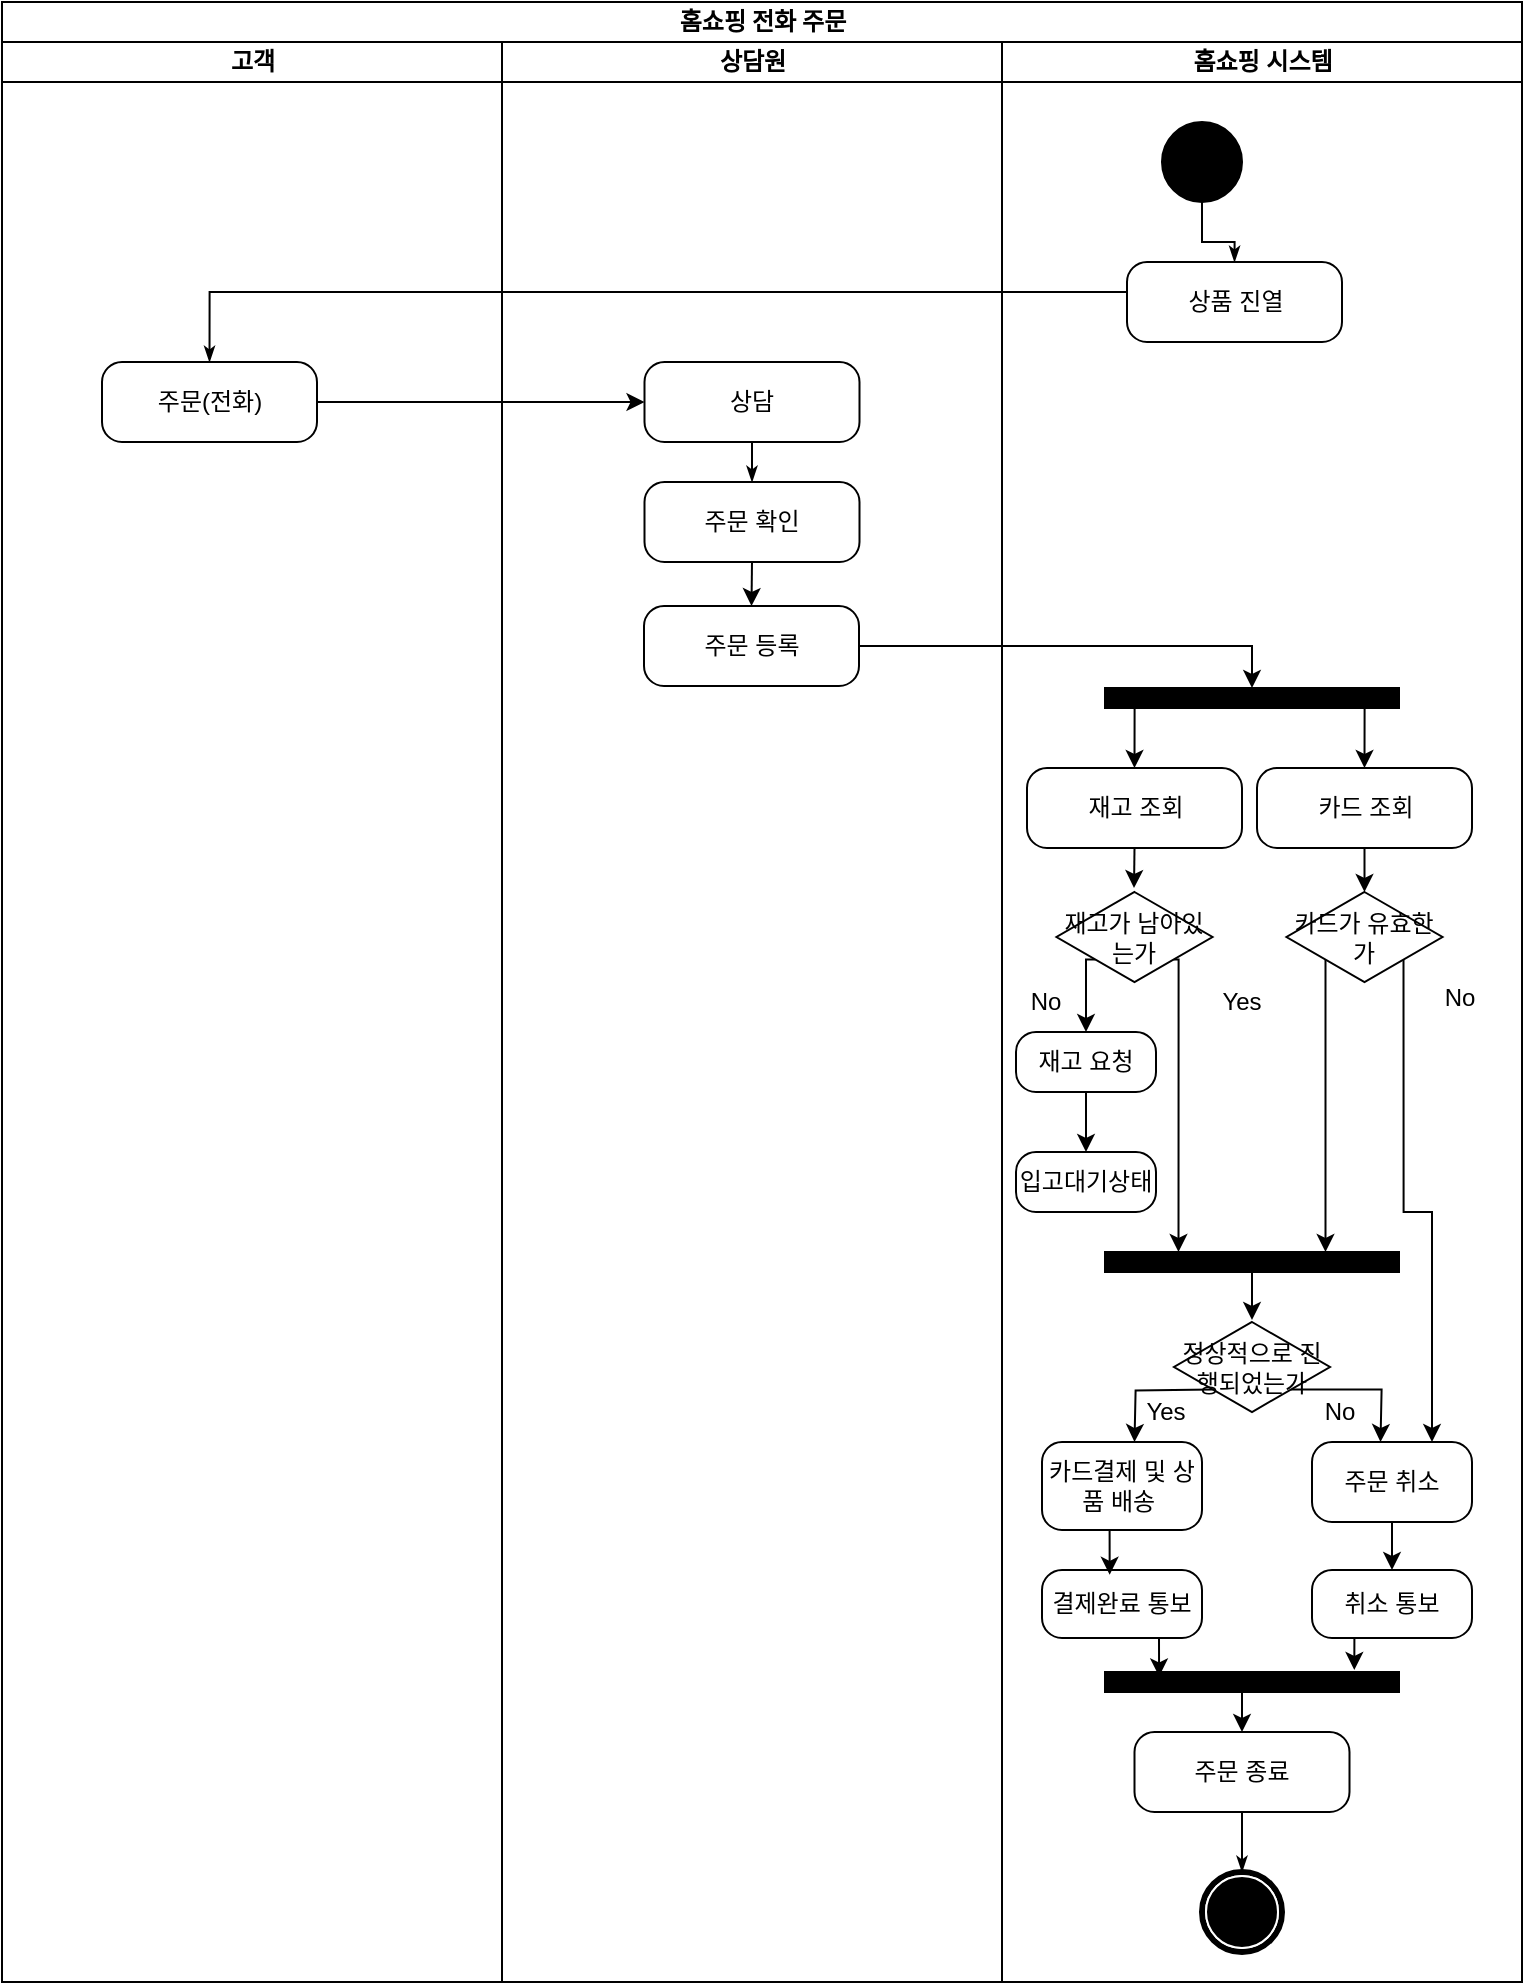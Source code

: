 <mxfile version="24.8.3" pages="2">
  <diagram name="Page-1" id="0783ab3e-0a74-02c8-0abd-f7b4e66b4bec">
    <mxGraphModel dx="1290" dy="522" grid="1" gridSize="10" guides="1" tooltips="1" connect="1" arrows="1" fold="1" page="1" pageScale="1" pageWidth="850" pageHeight="1100" background="none" math="0" shadow="0">
      <root>
        <mxCell id="0" />
        <mxCell id="1" parent="0" />
        <mxCell id="1c1d494c118603dd-1" value="홈쇼핑 전화 주문" style="swimlane;html=1;childLayout=stackLayout;startSize=20;rounded=0;shadow=0;comic=0;labelBackgroundColor=none;strokeWidth=1;fontFamily=Verdana;fontSize=12;align=center;" parent="1" vertex="1">
          <mxGeometry x="41" y="20" width="760" height="990" as="geometry" />
        </mxCell>
        <mxCell id="1c1d494c118603dd-2" value="고객" style="swimlane;html=1;startSize=20;" parent="1c1d494c118603dd-1" vertex="1">
          <mxGeometry y="20" width="250" height="970" as="geometry" />
        </mxCell>
        <mxCell id="xLEdrzhZ9u7V4WRoMK23-3" value="주문(전화)" style="html=1;dashed=0;rounded=1;absoluteArcSize=1;arcSize=20;verticalAlign=middle;align=center;whiteSpace=wrap;" vertex="1" parent="1c1d494c118603dd-2">
          <mxGeometry x="50" y="160" width="107.5" height="40" as="geometry" />
        </mxCell>
        <mxCell id="1c1d494c118603dd-3" value="상담원" style="swimlane;html=1;startSize=20;" parent="1c1d494c118603dd-1" vertex="1">
          <mxGeometry x="250" y="20" width="250" height="970" as="geometry" />
        </mxCell>
        <mxCell id="xLEdrzhZ9u7V4WRoMK23-90" value="상담" style="html=1;dashed=0;rounded=1;absoluteArcSize=1;arcSize=20;verticalAlign=middle;align=center;whiteSpace=wrap;" vertex="1" parent="1c1d494c118603dd-3">
          <mxGeometry x="71.25" y="160" width="107.5" height="40" as="geometry" />
        </mxCell>
        <mxCell id="xLEdrzhZ9u7V4WRoMK23-91" style="edgeStyle=orthogonalEdgeStyle;rounded=0;orthogonalLoop=1;jettySize=auto;html=1;exitX=0.5;exitY=1;exitDx=0;exitDy=0;entryX=0.5;entryY=0;entryDx=0;entryDy=0;" edge="1" parent="1c1d494c118603dd-3" source="xLEdrzhZ9u7V4WRoMK23-11" target="xLEdrzhZ9u7V4WRoMK23-10">
          <mxGeometry relative="1" as="geometry" />
        </mxCell>
        <mxCell id="xLEdrzhZ9u7V4WRoMK23-11" value="주문 확인" style="html=1;dashed=0;rounded=1;absoluteArcSize=1;arcSize=20;verticalAlign=middle;align=center;whiteSpace=wrap;" vertex="1" parent="1c1d494c118603dd-3">
          <mxGeometry x="71.25" y="220" width="107.5" height="40" as="geometry" />
        </mxCell>
        <mxCell id="xLEdrzhZ9u7V4WRoMK23-9" style="rounded=0;html=1;labelBackgroundColor=none;startArrow=none;startFill=0;startSize=5;endArrow=classicThin;endFill=1;endSize=5;jettySize=auto;orthogonalLoop=1;strokeWidth=1;fontFamily=Verdana;fontSize=12;exitX=0.5;exitY=1;exitDx=0;exitDy=0;entryX=0.5;entryY=0;entryDx=0;entryDy=0;" edge="1" parent="1c1d494c118603dd-3" source="xLEdrzhZ9u7V4WRoMK23-90" target="xLEdrzhZ9u7V4WRoMK23-11">
          <mxGeometry relative="1" as="geometry">
            <mxPoint x="-126" y="253" as="sourcePoint" />
            <mxPoint x="-126" y="273" as="targetPoint" />
          </mxGeometry>
        </mxCell>
        <mxCell id="xLEdrzhZ9u7V4WRoMK23-10" value="주문 등록&lt;span style=&quot;color: rgba(0, 0, 0, 0); font-family: monospace; font-size: 0px; text-align: start; text-wrap: nowrap;&quot;&gt;%3CmxGraphModel%3E%3Croot%3E%3CmxCell%20id%3D%220%22%2F%3E%3CmxCell%20id%3D%221%22%20parent%3D%220%22%2F%3E%3CmxCell%20id%3D%222%22%20value%3D%22%EC%A3%BC%EB%AC%B8(%EC%A0%84%ED%99%94)%22%20style%3D%22html%3D1%3Bdashed%3D0%3Brounded%3D1%3BabsoluteArcSize%3D1%3BarcSize%3D20%3BverticalAlign%3Dmiddle%3Balign%3Dcenter%3BwhiteSpace%3Dwrap%3B%22%20vertex%3D%221%22%20parent%3D%221%22%3E%3CmxGeometry%20x%3D%2290%22%20y%3D%22210%22%20width%3D%22107.5%22%20height%3D%2240%22%20as%3D%22geometry%22%2F%3E%3C%2FmxCell%3E%3C%2Froot%3E%3C%2FmxGraphModel%3E&lt;/span&gt;" style="html=1;dashed=0;rounded=1;absoluteArcSize=1;arcSize=20;verticalAlign=middle;align=center;whiteSpace=wrap;" vertex="1" parent="1c1d494c118603dd-3">
          <mxGeometry x="71" y="282" width="107.5" height="40" as="geometry" />
        </mxCell>
        <mxCell id="1c1d494c118603dd-28" style="edgeStyle=orthogonalEdgeStyle;rounded=0;html=1;labelBackgroundColor=none;startArrow=none;startFill=0;startSize=5;endArrow=classicThin;endFill=1;endSize=5;jettySize=auto;orthogonalLoop=1;strokeWidth=1;fontFamily=Verdana;fontSize=12;exitX=0;exitY=0.5;exitDx=0;exitDy=0;entryX=0.5;entryY=0;entryDx=0;entryDy=0;" parent="1c1d494c118603dd-1" source="xLEdrzhZ9u7V4WRoMK23-1" target="xLEdrzhZ9u7V4WRoMK23-3" edge="1">
          <mxGeometry relative="1" as="geometry">
            <Array as="points">
              <mxPoint x="563" y="145" />
              <mxPoint x="104" y="145" />
            </Array>
            <mxPoint x="560" y="145" as="sourcePoint" />
            <mxPoint x="140" y="190" as="targetPoint" />
          </mxGeometry>
        </mxCell>
        <mxCell id="1c1d494c118603dd-4" value="홈쇼핑 시스템" style="swimlane;html=1;startSize=20;" parent="1c1d494c118603dd-1" vertex="1">
          <mxGeometry x="500" y="20" width="260" height="970" as="geometry" />
        </mxCell>
        <mxCell id="1c1d494c118603dd-27" style="edgeStyle=orthogonalEdgeStyle;rounded=0;html=1;labelBackgroundColor=none;startArrow=none;startFill=0;startSize=5;endArrow=classicThin;endFill=1;endSize=5;jettySize=auto;orthogonalLoop=1;strokeWidth=1;fontFamily=Verdana;fontSize=12;entryX=0.5;entryY=0;entryDx=0;entryDy=0;" parent="1c1d494c118603dd-4" source="60571a20871a0731-4" target="xLEdrzhZ9u7V4WRoMK23-1" edge="1">
          <mxGeometry relative="1" as="geometry">
            <mxPoint x="110" y="110" as="targetPoint" />
          </mxGeometry>
        </mxCell>
        <mxCell id="60571a20871a0731-4" value="" style="ellipse;whiteSpace=wrap;html=1;rounded=0;shadow=0;comic=0;labelBackgroundColor=none;strokeWidth=1;fillColor=#000000;fontFamily=Verdana;fontSize=12;align=center;" parent="1c1d494c118603dd-4" vertex="1">
          <mxGeometry x="80" y="40" width="40" height="40" as="geometry" />
        </mxCell>
        <mxCell id="1c1d494c118603dd-45" style="edgeStyle=none;rounded=0;html=1;labelBackgroundColor=none;startArrow=none;startFill=0;startSize=5;endArrow=classicThin;endFill=1;endSize=5;jettySize=auto;orthogonalLoop=1;strokeWidth=1;fontFamily=Verdana;fontSize=12" parent="1c1d494c118603dd-4" target="60571a20871a0731-5" edge="1">
          <mxGeometry relative="1" as="geometry">
            <mxPoint x="120" y="875" as="sourcePoint" />
          </mxGeometry>
        </mxCell>
        <mxCell id="60571a20871a0731-5" value="" style="shape=mxgraph.bpmn.shape;html=1;verticalLabelPosition=bottom;labelBackgroundColor=#ffffff;verticalAlign=top;perimeter=ellipsePerimeter;outline=end;symbol=terminate;rounded=0;shadow=0;comic=0;strokeWidth=1;fontFamily=Verdana;fontSize=12;align=center;" parent="1c1d494c118603dd-4" vertex="1">
          <mxGeometry x="100" y="915" width="40" height="40" as="geometry" />
        </mxCell>
        <mxCell id="xLEdrzhZ9u7V4WRoMK23-1" value="상품 진열" style="html=1;dashed=0;rounded=1;absoluteArcSize=1;arcSize=20;verticalAlign=middle;align=center;whiteSpace=wrap;" vertex="1" parent="1c1d494c118603dd-4">
          <mxGeometry x="62.5" y="110" width="107.5" height="40" as="geometry" />
        </mxCell>
        <mxCell id="xLEdrzhZ9u7V4WRoMK23-18" style="edgeStyle=orthogonalEdgeStyle;rounded=0;orthogonalLoop=1;jettySize=auto;html=1;exitX=0.5;exitY=1;exitDx=0;exitDy=0;entryX=0.5;entryY=0;entryDx=0;entryDy=0;" edge="1" parent="1c1d494c118603dd-4" source="xLEdrzhZ9u7V4WRoMK23-13" target="xLEdrzhZ9u7V4WRoMK23-16">
          <mxGeometry relative="1" as="geometry" />
        </mxCell>
        <mxCell id="xLEdrzhZ9u7V4WRoMK23-13" value="카드 조회" style="html=1;dashed=0;rounded=1;absoluteArcSize=1;arcSize=20;verticalAlign=middle;align=center;whiteSpace=wrap;" vertex="1" parent="1c1d494c118603dd-4">
          <mxGeometry x="127.5" y="363" width="107.5" height="40" as="geometry" />
        </mxCell>
        <mxCell id="xLEdrzhZ9u7V4WRoMK23-71" style="edgeStyle=orthogonalEdgeStyle;rounded=0;orthogonalLoop=1;jettySize=auto;html=1;exitX=0.5;exitY=1;exitDx=0;exitDy=0;" edge="1" parent="1c1d494c118603dd-4" source="xLEdrzhZ9u7V4WRoMK23-12">
          <mxGeometry relative="1" as="geometry">
            <mxPoint x="66" y="423" as="targetPoint" />
          </mxGeometry>
        </mxCell>
        <mxCell id="xLEdrzhZ9u7V4WRoMK23-12" value="재고 조회" style="html=1;dashed=0;rounded=1;absoluteArcSize=1;arcSize=20;verticalAlign=middle;align=center;whiteSpace=wrap;" vertex="1" parent="1c1d494c118603dd-4">
          <mxGeometry x="12.5" y="363" width="107.5" height="40" as="geometry" />
        </mxCell>
        <mxCell id="xLEdrzhZ9u7V4WRoMK23-14" style="edgeStyle=orthogonalEdgeStyle;rounded=0;orthogonalLoop=1;jettySize=auto;html=1;exitX=0.25;exitY=1;exitDx=0;exitDy=0;entryX=0.5;entryY=0;entryDx=0;entryDy=0;" edge="1" parent="1c1d494c118603dd-4" source="1c1d494c118603dd-12" target="xLEdrzhZ9u7V4WRoMK23-12">
          <mxGeometry relative="1" as="geometry" />
        </mxCell>
        <mxCell id="xLEdrzhZ9u7V4WRoMK23-15" style="edgeStyle=orthogonalEdgeStyle;rounded=0;orthogonalLoop=1;jettySize=auto;html=1;exitX=0.75;exitY=1;exitDx=0;exitDy=0;entryX=0.5;entryY=0;entryDx=0;entryDy=0;" edge="1" parent="1c1d494c118603dd-4" source="1c1d494c118603dd-12" target="xLEdrzhZ9u7V4WRoMK23-13">
          <mxGeometry relative="1" as="geometry" />
        </mxCell>
        <mxCell id="1c1d494c118603dd-12" value="" style="whiteSpace=wrap;html=1;rounded=0;shadow=0;comic=0;labelBackgroundColor=none;strokeWidth=1;fillColor=#000000;fontFamily=Verdana;fontSize=12;align=center;rotation=0;" parent="1c1d494c118603dd-4" vertex="1">
          <mxGeometry x="51.5" y="323" width="147" height="10" as="geometry" />
        </mxCell>
        <mxCell id="xLEdrzhZ9u7V4WRoMK23-26" style="edgeStyle=orthogonalEdgeStyle;rounded=0;orthogonalLoop=1;jettySize=auto;html=1;exitX=0;exitY=1;exitDx=0;exitDy=0;entryX=0.75;entryY=0;entryDx=0;entryDy=0;" edge="1" parent="1c1d494c118603dd-4" source="xLEdrzhZ9u7V4WRoMK23-16" target="xLEdrzhZ9u7V4WRoMK23-19">
          <mxGeometry relative="1" as="geometry" />
        </mxCell>
        <mxCell id="xLEdrzhZ9u7V4WRoMK23-79" style="edgeStyle=orthogonalEdgeStyle;rounded=0;orthogonalLoop=1;jettySize=auto;html=1;exitX=1;exitY=1;exitDx=0;exitDy=0;entryX=0.75;entryY=0;entryDx=0;entryDy=0;" edge="1" parent="1c1d494c118603dd-4" source="xLEdrzhZ9u7V4WRoMK23-16" target="xLEdrzhZ9u7V4WRoMK23-69">
          <mxGeometry relative="1" as="geometry" />
        </mxCell>
        <mxCell id="xLEdrzhZ9u7V4WRoMK23-16" value="카드가 유효한가" style="rhombus;whiteSpace=wrap;html=1;" vertex="1" parent="1c1d494c118603dd-4">
          <mxGeometry x="142.25" y="425" width="78" height="45" as="geometry" />
        </mxCell>
        <mxCell id="xLEdrzhZ9u7V4WRoMK23-76" style="edgeStyle=orthogonalEdgeStyle;rounded=0;orthogonalLoop=1;jettySize=auto;html=1;exitX=0.5;exitY=1;exitDx=0;exitDy=0;entryX=0.5;entryY=0;entryDx=0;entryDy=0;" edge="1" parent="1c1d494c118603dd-4" source="xLEdrzhZ9u7V4WRoMK23-19">
          <mxGeometry relative="1" as="geometry">
            <mxPoint x="125" y="639" as="targetPoint" />
          </mxGeometry>
        </mxCell>
        <mxCell id="xLEdrzhZ9u7V4WRoMK23-19" value="" style="whiteSpace=wrap;html=1;rounded=0;shadow=0;comic=0;labelBackgroundColor=none;strokeWidth=1;fillColor=#000000;fontFamily=Verdana;fontSize=12;align=center;rotation=0;" vertex="1" parent="1c1d494c118603dd-4">
          <mxGeometry x="51.5" y="605" width="147" height="10" as="geometry" />
        </mxCell>
        <mxCell id="xLEdrzhZ9u7V4WRoMK23-22" value="주문 종료" style="html=1;dashed=0;rounded=1;absoluteArcSize=1;arcSize=20;verticalAlign=middle;align=center;whiteSpace=wrap;" vertex="1" parent="1c1d494c118603dd-4">
          <mxGeometry x="66.25" y="845" width="107.5" height="40" as="geometry" />
        </mxCell>
        <mxCell id="xLEdrzhZ9u7V4WRoMK23-24" style="edgeStyle=orthogonalEdgeStyle;rounded=0;orthogonalLoop=1;jettySize=auto;html=1;exitX=0;exitY=1;exitDx=0;exitDy=0;entryX=0.5;entryY=0;entryDx=0;entryDy=0;" edge="1" parent="1c1d494c118603dd-4" source="xLEdrzhZ9u7V4WRoMK23-23" target="xLEdrzhZ9u7V4WRoMK23-28">
          <mxGeometry relative="1" as="geometry">
            <mxPoint x="30" y="495" as="targetPoint" />
          </mxGeometry>
        </mxCell>
        <mxCell id="xLEdrzhZ9u7V4WRoMK23-25" style="edgeStyle=orthogonalEdgeStyle;rounded=0;orthogonalLoop=1;jettySize=auto;html=1;exitX=1;exitY=1;exitDx=0;exitDy=0;entryX=0.25;entryY=0;entryDx=0;entryDy=0;" edge="1" parent="1c1d494c118603dd-4" source="xLEdrzhZ9u7V4WRoMK23-23" target="xLEdrzhZ9u7V4WRoMK23-19">
          <mxGeometry relative="1" as="geometry">
            <Array as="points">
              <mxPoint x="88" y="459" />
            </Array>
          </mxGeometry>
        </mxCell>
        <mxCell id="xLEdrzhZ9u7V4WRoMK23-23" value="재고가 남아있는가" style="rhombus;whiteSpace=wrap;html=1;" vertex="1" parent="1c1d494c118603dd-4">
          <mxGeometry x="27.25" y="425" width="78" height="45" as="geometry" />
        </mxCell>
        <mxCell id="xLEdrzhZ9u7V4WRoMK23-30" style="edgeStyle=orthogonalEdgeStyle;rounded=0;orthogonalLoop=1;jettySize=auto;html=1;exitX=0.5;exitY=1;exitDx=0;exitDy=0;" edge="1" parent="1c1d494c118603dd-4" source="xLEdrzhZ9u7V4WRoMK23-28" target="xLEdrzhZ9u7V4WRoMK23-29">
          <mxGeometry relative="1" as="geometry" />
        </mxCell>
        <mxCell id="xLEdrzhZ9u7V4WRoMK23-28" value="재고 요청" style="html=1;dashed=0;rounded=1;absoluteArcSize=1;arcSize=20;verticalAlign=middle;align=center;whiteSpace=wrap;" vertex="1" parent="1c1d494c118603dd-4">
          <mxGeometry x="7" y="495" width="70" height="30" as="geometry" />
        </mxCell>
        <mxCell id="xLEdrzhZ9u7V4WRoMK23-29" value="입고대기상태" style="html=1;dashed=0;rounded=1;absoluteArcSize=1;arcSize=20;verticalAlign=middle;align=center;whiteSpace=wrap;" vertex="1" parent="1c1d494c118603dd-4">
          <mxGeometry x="7" y="555" width="70" height="30" as="geometry" />
        </mxCell>
        <mxCell id="xLEdrzhZ9u7V4WRoMK23-32" value="Yes" style="text;html=1;align=center;verticalAlign=middle;whiteSpace=wrap;rounded=0;" vertex="1" parent="1c1d494c118603dd-4">
          <mxGeometry x="90" y="465" width="60" height="30" as="geometry" />
        </mxCell>
        <mxCell id="xLEdrzhZ9u7V4WRoMK23-33" value="No" style="text;html=1;align=center;verticalAlign=middle;whiteSpace=wrap;rounded=0;" vertex="1" parent="1c1d494c118603dd-4">
          <mxGeometry x="-8.5" y="465" width="60" height="30" as="geometry" />
        </mxCell>
        <mxCell id="xLEdrzhZ9u7V4WRoMK23-67" value="No" style="text;html=1;align=center;verticalAlign=middle;whiteSpace=wrap;rounded=0;" vertex="1" parent="1c1d494c118603dd-4">
          <mxGeometry x="198.5" y="463" width="60" height="30" as="geometry" />
        </mxCell>
        <mxCell id="xLEdrzhZ9u7V4WRoMK23-101" style="edgeStyle=orthogonalEdgeStyle;rounded=0;orthogonalLoop=1;jettySize=auto;html=1;exitX=0.5;exitY=1;exitDx=0;exitDy=0;entryX=0.5;entryY=0;entryDx=0;entryDy=0;" edge="1" parent="1c1d494c118603dd-4" source="xLEdrzhZ9u7V4WRoMK23-69" target="xLEdrzhZ9u7V4WRoMK23-100">
          <mxGeometry relative="1" as="geometry" />
        </mxCell>
        <mxCell id="xLEdrzhZ9u7V4WRoMK23-69" value="주문 취소" style="html=1;dashed=0;rounded=1;absoluteArcSize=1;arcSize=20;verticalAlign=middle;align=center;whiteSpace=wrap;" vertex="1" parent="1c1d494c118603dd-4">
          <mxGeometry x="155" y="700" width="80" height="40" as="geometry" />
        </mxCell>
        <mxCell id="xLEdrzhZ9u7V4WRoMK23-70" value="카드결제 및 상품 배송&amp;nbsp;" style="html=1;dashed=0;rounded=1;absoluteArcSize=1;arcSize=20;verticalAlign=middle;align=center;whiteSpace=wrap;" vertex="1" parent="1c1d494c118603dd-4">
          <mxGeometry x="20" y="700" width="80" height="44" as="geometry" />
        </mxCell>
        <mxCell id="xLEdrzhZ9u7V4WRoMK23-77" style="edgeStyle=orthogonalEdgeStyle;rounded=0;orthogonalLoop=1;jettySize=auto;html=1;exitX=0;exitY=1;exitDx=0;exitDy=0;" edge="1" parent="1c1d494c118603dd-4">
          <mxGeometry relative="1" as="geometry">
            <mxPoint x="105.45" y="673.75" as="sourcePoint" />
            <mxPoint x="66.25" y="700" as="targetPoint" />
          </mxGeometry>
        </mxCell>
        <mxCell id="xLEdrzhZ9u7V4WRoMK23-78" style="edgeStyle=orthogonalEdgeStyle;rounded=0;orthogonalLoop=1;jettySize=auto;html=1;exitX=1;exitY=1;exitDx=0;exitDy=0;entryX=0.5;entryY=0;entryDx=0;entryDy=0;" edge="1" parent="1c1d494c118603dd-4" source="xLEdrzhZ9u7V4WRoMK23-75">
          <mxGeometry relative="1" as="geometry">
            <mxPoint x="150" y="673.75" as="sourcePoint" />
            <mxPoint x="189.25" y="700" as="targetPoint" />
          </mxGeometry>
        </mxCell>
        <mxCell id="xLEdrzhZ9u7V4WRoMK23-75" value="정상적으로 진행되었는가" style="rhombus;whiteSpace=wrap;html=1;" vertex="1" parent="1c1d494c118603dd-4">
          <mxGeometry x="86" y="640" width="78" height="45" as="geometry" />
        </mxCell>
        <mxCell id="xLEdrzhZ9u7V4WRoMK23-80" value="No" style="text;html=1;align=center;verticalAlign=middle;whiteSpace=wrap;rounded=0;" vertex="1" parent="1c1d494c118603dd-4">
          <mxGeometry x="138.5" y="670" width="60" height="30" as="geometry" />
        </mxCell>
        <mxCell id="xLEdrzhZ9u7V4WRoMK23-81" value="Yes" style="text;html=1;align=center;verticalAlign=middle;whiteSpace=wrap;rounded=0;" vertex="1" parent="1c1d494c118603dd-4">
          <mxGeometry x="51.5" y="670" width="60" height="30" as="geometry" />
        </mxCell>
        <mxCell id="xLEdrzhZ9u7V4WRoMK23-86" style="edgeStyle=orthogonalEdgeStyle;rounded=0;orthogonalLoop=1;jettySize=auto;html=1;exitX=0.5;exitY=1;exitDx=0;exitDy=0;entryX=0.5;entryY=0;entryDx=0;entryDy=0;" edge="1" parent="1c1d494c118603dd-4" source="xLEdrzhZ9u7V4WRoMK23-82" target="xLEdrzhZ9u7V4WRoMK23-22">
          <mxGeometry relative="1" as="geometry" />
        </mxCell>
        <mxCell id="xLEdrzhZ9u7V4WRoMK23-82" value="" style="whiteSpace=wrap;html=1;rounded=0;shadow=0;comic=0;labelBackgroundColor=none;strokeWidth=1;fillColor=#000000;fontFamily=Verdana;fontSize=12;align=center;rotation=0;" vertex="1" parent="1c1d494c118603dd-4">
          <mxGeometry x="51.5" y="815" width="147" height="10" as="geometry" />
        </mxCell>
        <mxCell id="xLEdrzhZ9u7V4WRoMK23-93" value="결제완료 통보" style="html=1;dashed=0;rounded=1;absoluteArcSize=1;arcSize=20;verticalAlign=middle;align=center;whiteSpace=wrap;" vertex="1" parent="1c1d494c118603dd-4">
          <mxGeometry x="20" y="764" width="80" height="34" as="geometry" />
        </mxCell>
        <mxCell id="xLEdrzhZ9u7V4WRoMK23-94" style="edgeStyle=orthogonalEdgeStyle;rounded=0;orthogonalLoop=1;jettySize=auto;html=1;exitX=0.5;exitY=1;exitDx=0;exitDy=0;entryX=0.423;entryY=0.071;entryDx=0;entryDy=0;entryPerimeter=0;" edge="1" parent="1c1d494c118603dd-4" source="xLEdrzhZ9u7V4WRoMK23-70" target="xLEdrzhZ9u7V4WRoMK23-93">
          <mxGeometry relative="1" as="geometry" />
        </mxCell>
        <mxCell id="xLEdrzhZ9u7V4WRoMK23-99" style="edgeStyle=orthogonalEdgeStyle;rounded=0;orthogonalLoop=1;jettySize=auto;html=1;exitX=0.75;exitY=1;exitDx=0;exitDy=0;entryX=0.184;entryY=0.22;entryDx=0;entryDy=0;entryPerimeter=0;" edge="1" parent="1c1d494c118603dd-4" source="xLEdrzhZ9u7V4WRoMK23-93" target="xLEdrzhZ9u7V4WRoMK23-82">
          <mxGeometry relative="1" as="geometry" />
        </mxCell>
        <mxCell id="xLEdrzhZ9u7V4WRoMK23-100" value="취소 통보" style="html=1;dashed=0;rounded=1;absoluteArcSize=1;arcSize=20;verticalAlign=middle;align=center;whiteSpace=wrap;" vertex="1" parent="1c1d494c118603dd-4">
          <mxGeometry x="155" y="764" width="80" height="34" as="geometry" />
        </mxCell>
        <mxCell id="xLEdrzhZ9u7V4WRoMK23-102" style="edgeStyle=orthogonalEdgeStyle;rounded=0;orthogonalLoop=1;jettySize=auto;html=1;exitX=0.25;exitY=1;exitDx=0;exitDy=0;entryX=0.848;entryY=-0.1;entryDx=0;entryDy=0;entryPerimeter=0;" edge="1" parent="1c1d494c118603dd-4" source="xLEdrzhZ9u7V4WRoMK23-100" target="xLEdrzhZ9u7V4WRoMK23-82">
          <mxGeometry relative="1" as="geometry" />
        </mxCell>
        <mxCell id="xLEdrzhZ9u7V4WRoMK23-89" style="edgeStyle=orthogonalEdgeStyle;rounded=0;orthogonalLoop=1;jettySize=auto;html=1;exitX=1;exitY=0.5;exitDx=0;exitDy=0;entryX=0;entryY=0.5;entryDx=0;entryDy=0;" edge="1" parent="1c1d494c118603dd-1" source="xLEdrzhZ9u7V4WRoMK23-3" target="xLEdrzhZ9u7V4WRoMK23-90">
          <mxGeometry relative="1" as="geometry">
            <mxPoint x="320" y="200" as="targetPoint" />
          </mxGeometry>
        </mxCell>
        <mxCell id="xLEdrzhZ9u7V4WRoMK23-92" style="edgeStyle=orthogonalEdgeStyle;rounded=0;orthogonalLoop=1;jettySize=auto;html=1;entryX=0.5;entryY=0;entryDx=0;entryDy=0;" edge="1" parent="1c1d494c118603dd-1" source="xLEdrzhZ9u7V4WRoMK23-10" target="1c1d494c118603dd-12">
          <mxGeometry relative="1" as="geometry" />
        </mxCell>
      </root>
    </mxGraphModel>
  </diagram>
  <diagram id="4R_FE7jiq0eCW923FqJ2" name="페이지-2">
    <mxGraphModel dx="1050" dy="1691" grid="1" gridSize="10" guides="1" tooltips="1" connect="1" arrows="1" fold="1" page="1" pageScale="1" pageWidth="827" pageHeight="1169" math="0" shadow="0">
      <root>
        <mxCell id="0" />
        <mxCell id="1" parent="0" />
        <mxCell id="yXilQ9DpbUI6sy6jSNcV-7" value="" style="rounded=0;whiteSpace=wrap;html=1;fillColor=none;strokeWidth=3;" vertex="1" parent="1">
          <mxGeometry x="40" y="240" width="240" height="160" as="geometry" />
        </mxCell>
        <mxCell id="yXilQ9DpbUI6sy6jSNcV-1" value="&lt;b&gt;User&lt;/b&gt;" style="sketch=0;outlineConnect=0;fontColor=#232F3E;gradientColor=none;fillColor=#232F3D;strokeColor=none;dashed=0;verticalLabelPosition=bottom;verticalAlign=top;align=center;html=1;fontSize=12;fontStyle=0;aspect=fixed;pointerEvents=1;shape=mxgraph.aws4.user;" vertex="1" parent="1">
          <mxGeometry x="60" y="290" width="78" height="78" as="geometry" />
        </mxCell>
        <mxCell id="yXilQ9DpbUI6sy6jSNcV-8" value="" style="rounded=0;whiteSpace=wrap;html=1;fillColor=none;strokeWidth=3;" vertex="1" parent="1">
          <mxGeometry x="440" y="240" width="240" height="160" as="geometry" />
        </mxCell>
        <mxCell id="yXilQ9DpbUI6sy6jSNcV-2" value="&lt;b&gt;User&lt;/b&gt;" style="sketch=0;outlineConnect=0;fontColor=#232F3E;gradientColor=none;fillColor=#232F3D;strokeColor=none;dashed=0;verticalLabelPosition=bottom;verticalAlign=top;align=center;html=1;fontSize=12;fontStyle=0;aspect=fixed;pointerEvents=1;shape=mxgraph.aws4.user;" vertex="1" parent="1">
          <mxGeometry x="460" y="290" width="78" height="78" as="geometry" />
        </mxCell>
        <mxCell id="yXilQ9DpbUI6sy6jSNcV-9" value="" style="rounded=0;whiteSpace=wrap;html=1;fillColor=none;strokeWidth=3;" vertex="1" parent="1">
          <mxGeometry x="196" y="-70" width="342" height="210" as="geometry" />
        </mxCell>
        <mxCell id="yXilQ9DpbUI6sy6jSNcV-25" value="&lt;b&gt;&lt;font style=&quot;font-size: 15px;&quot;&gt;사용자&lt;/font&gt;&lt;/b&gt;" style="rounded=0;whiteSpace=wrap;html=1;fillColor=#dae8fc;strokeColor=#000000;strokeWidth=3;" vertex="1" parent="1">
          <mxGeometry x="170" y="240" width="110" height="30" as="geometry" />
        </mxCell>
        <mxCell id="yXilQ9DpbUI6sy6jSNcV-26" value="&lt;b&gt;&lt;font style=&quot;font-size: 15px;&quot;&gt;관리자&lt;/font&gt;&lt;/b&gt;" style="rounded=0;whiteSpace=wrap;html=1;fillColor=#d5e8d4;strokeColor=#000000;strokeWidth=3;" vertex="1" parent="1">
          <mxGeometry x="440" y="240" width="110" height="30" as="geometry" />
        </mxCell>
        <mxCell id="yXilQ9DpbUI6sy6jSNcV-28" value="&lt;span style=&quot;font-size: 15px;&quot;&gt;&lt;b&gt;MPS Server / RPYServer / Database&lt;/b&gt;&lt;/span&gt;" style="rounded=0;whiteSpace=wrap;html=1;fillColor=#e1d5e7;strokeColor=#000000;strokeWidth=3;" vertex="1" parent="1">
          <mxGeometry x="196" y="-70" width="342" height="30" as="geometry" />
        </mxCell>
        <mxCell id="yXilQ9DpbUI6sy6jSNcV-29" value="" style="shape=flexArrow;endArrow=classic;startArrow=classic;html=1;rounded=0;fillColor=#000000;" edge="1" parent="1">
          <mxGeometry width="100" height="100" relative="1" as="geometry">
            <mxPoint x="190" y="220" as="sourcePoint" />
            <mxPoint x="260" y="150" as="targetPoint" />
            <Array as="points">
              <mxPoint x="220" y="190" />
            </Array>
          </mxGeometry>
        </mxCell>
        <mxCell id="yXilQ9DpbUI6sy6jSNcV-30" value="" style="shape=flexArrow;endArrow=classic;startArrow=classic;html=1;rounded=0;fillColor=#000000;" edge="1" parent="1">
          <mxGeometry width="100" height="100" relative="1" as="geometry">
            <mxPoint x="550" y="220" as="sourcePoint" />
            <mxPoint x="480" y="150" as="targetPoint" />
            <Array as="points">
              <mxPoint x="510" y="180" />
            </Array>
          </mxGeometry>
        </mxCell>
      </root>
    </mxGraphModel>
  </diagram>
</mxfile>

